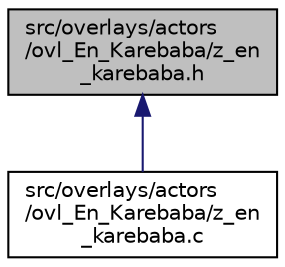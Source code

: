 digraph "src/overlays/actors/ovl_En_Karebaba/z_en_karebaba.h"
{
 // LATEX_PDF_SIZE
  edge [fontname="Helvetica",fontsize="10",labelfontname="Helvetica",labelfontsize="10"];
  node [fontname="Helvetica",fontsize="10",shape=record];
  Node1 [label="src/overlays/actors\l/ovl_En_Karebaba/z_en\l_karebaba.h",height=0.2,width=0.4,color="black", fillcolor="grey75", style="filled", fontcolor="black",tooltip=" "];
  Node1 -> Node2 [dir="back",color="midnightblue",fontsize="10",style="solid",fontname="Helvetica"];
  Node2 [label="src/overlays/actors\l/ovl_En_Karebaba/z_en\l_karebaba.c",height=0.2,width=0.4,color="black", fillcolor="white", style="filled",URL="$dd/de6/z__en__karebaba_8c.html",tooltip=" "];
}
